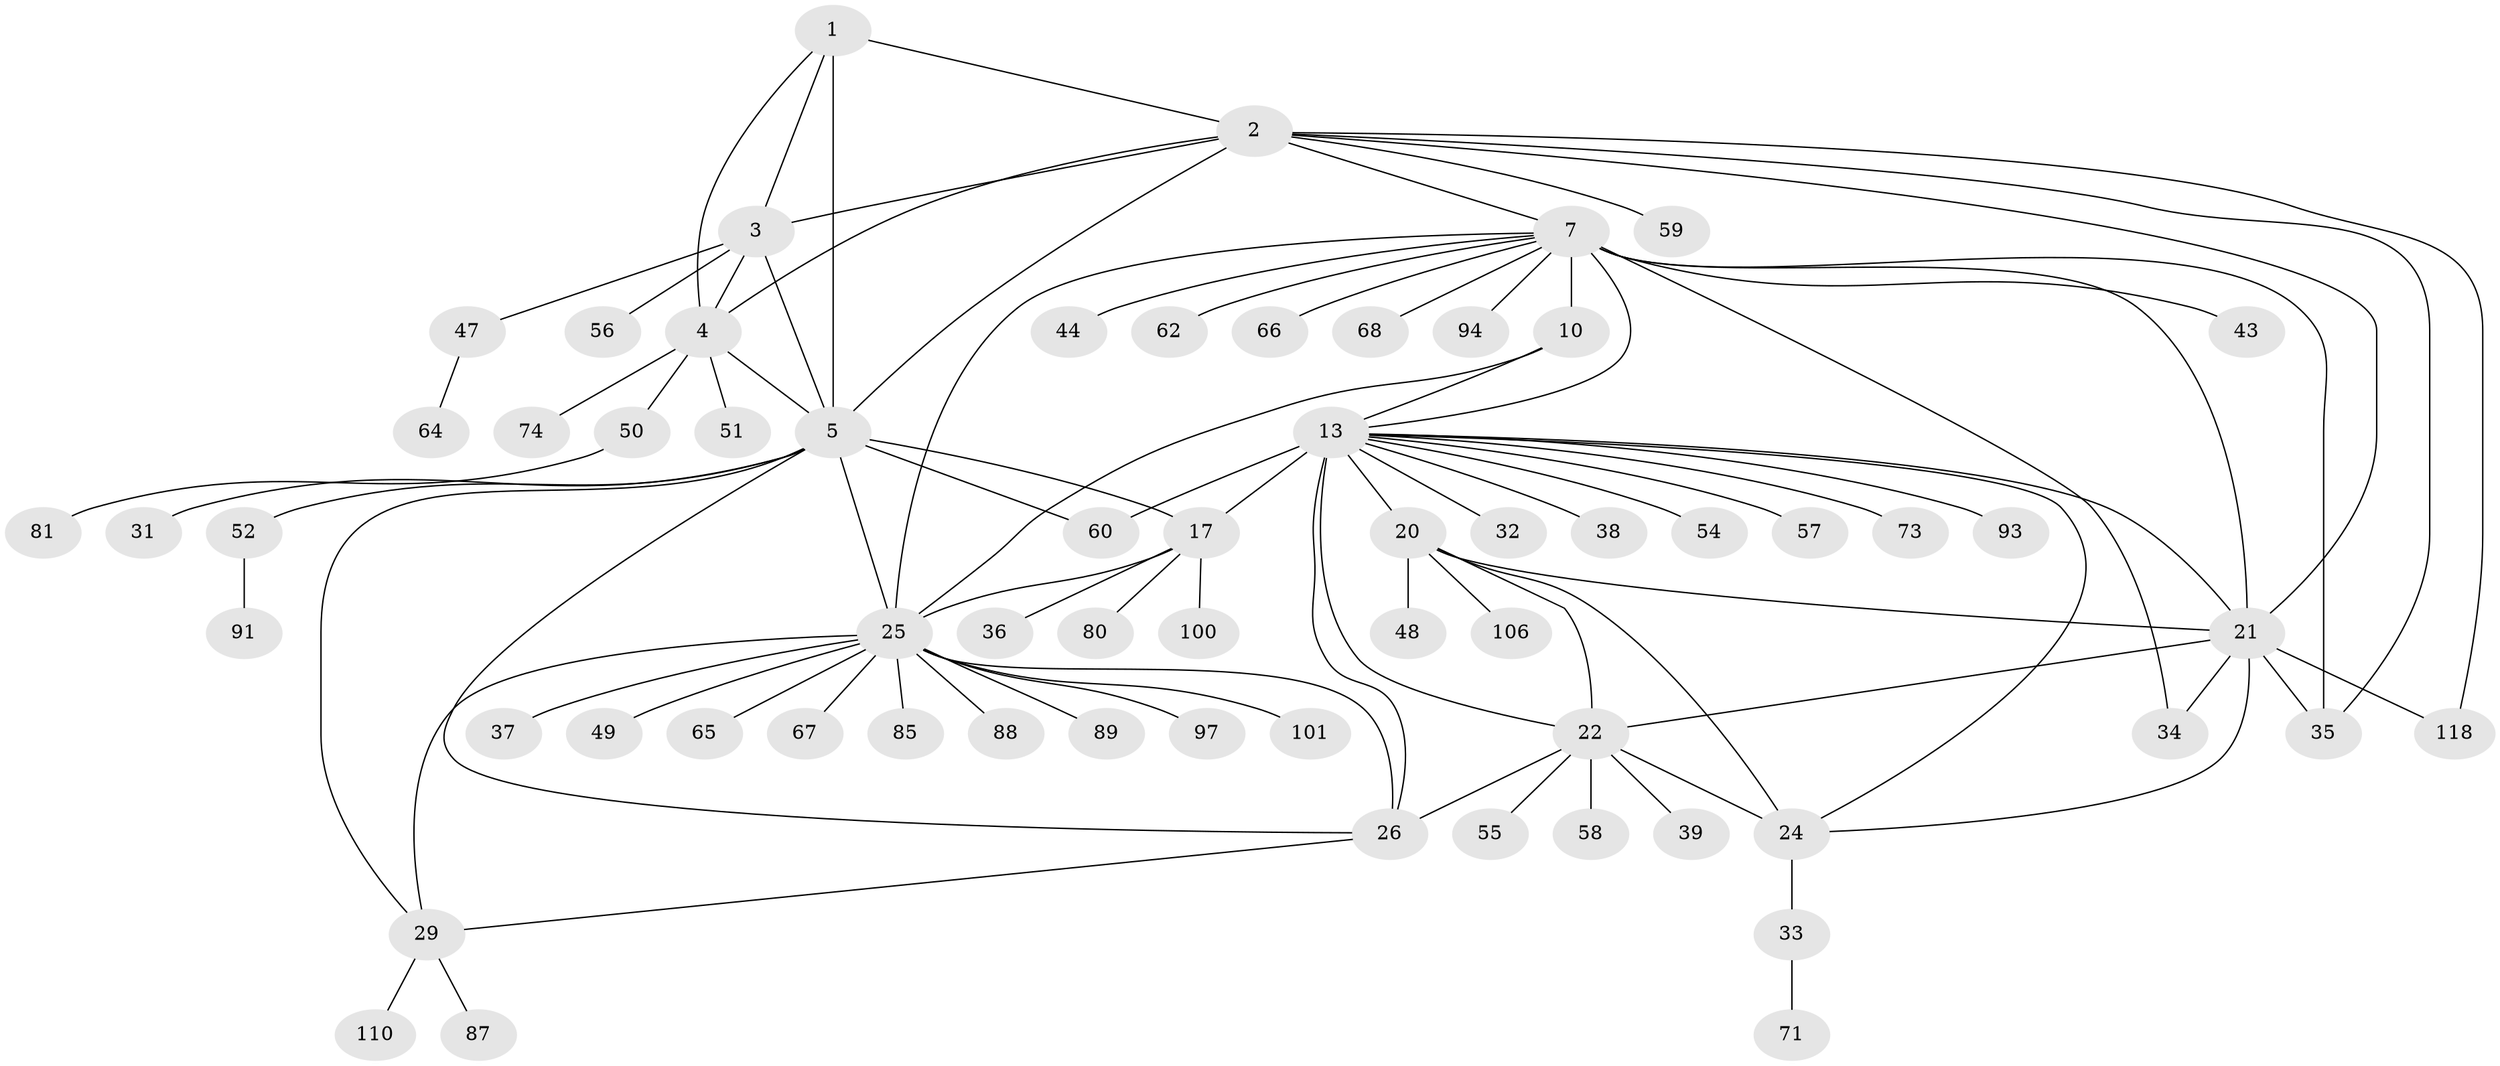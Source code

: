 // original degree distribution, {5: 0.015625, 10: 0.046875, 9: 0.0234375, 8: 0.0390625, 6: 0.0234375, 13: 0.0234375, 11: 0.015625, 7: 0.0390625, 15: 0.0078125, 1: 0.6015625, 2: 0.140625, 3: 0.0234375}
// Generated by graph-tools (version 1.1) at 2025/15/03/09/25 04:15:51]
// undirected, 64 vertices, 92 edges
graph export_dot {
graph [start="1"]
  node [color=gray90,style=filled];
  1;
  2;
  3 [super="+41+82"];
  4;
  5 [super="+27+6"];
  7 [super="+9+113+45+8"];
  10 [super="+12+84+122"];
  13 [super="+14+83+92+99+104+16"];
  17 [super="+69+18+125"];
  20;
  21;
  22 [super="+23"];
  24 [super="+86+70"];
  25 [super="+28"];
  26 [super="+105+127+128"];
  29;
  31;
  32;
  33;
  34 [super="+76"];
  35 [super="+40+46"];
  36;
  37;
  38;
  39;
  43;
  44;
  47;
  48;
  49;
  50;
  51;
  52 [super="+53"];
  54;
  55;
  56;
  57;
  58;
  59;
  60;
  62;
  64 [super="+111"];
  65;
  66;
  67;
  68;
  71;
  73;
  74;
  80;
  81;
  85;
  87;
  88;
  89;
  91;
  93;
  94;
  97;
  100;
  101;
  106;
  110;
  118;
  1 -- 2;
  1 -- 3;
  1 -- 4;
  1 -- 5 [weight=2];
  2 -- 3;
  2 -- 4;
  2 -- 5 [weight=2];
  2 -- 7;
  2 -- 21;
  2 -- 35;
  2 -- 59;
  2 -- 118;
  3 -- 4;
  3 -- 5 [weight=2];
  3 -- 47;
  3 -- 56;
  4 -- 5 [weight=2];
  4 -- 50;
  4 -- 51;
  4 -- 74;
  5 -- 60;
  5 -- 25 [weight=3];
  5 -- 26;
  5 -- 29;
  5 -- 52;
  5 -- 31;
  5 -- 17;
  7 -- 10 [weight=8];
  7 -- 21;
  7 -- 34;
  7 -- 43;
  7 -- 44;
  7 -- 62;
  7 -- 25;
  7 -- 13;
  7 -- 94;
  7 -- 66;
  7 -- 35;
  7 -- 68;
  10 -- 13;
  10 -- 25;
  13 -- 17 [weight=8];
  13 -- 32;
  13 -- 57;
  13 -- 38;
  13 -- 73;
  13 -- 20 [weight=2];
  13 -- 21;
  13 -- 54;
  13 -- 22 [weight=3];
  13 -- 24;
  13 -- 26;
  13 -- 60;
  13 -- 93;
  17 -- 100;
  17 -- 36;
  17 -- 80;
  17 -- 25;
  20 -- 21;
  20 -- 22 [weight=2];
  20 -- 24;
  20 -- 48;
  20 -- 106;
  21 -- 22 [weight=2];
  21 -- 24;
  21 -- 34;
  21 -- 118;
  21 -- 35;
  22 -- 24 [weight=2];
  22 -- 26;
  22 -- 58;
  22 -- 55;
  22 -- 39;
  24 -- 33;
  25 -- 26 [weight=3];
  25 -- 29 [weight=3];
  25 -- 49;
  25 -- 65;
  25 -- 85;
  25 -- 88;
  25 -- 89;
  25 -- 97;
  25 -- 101;
  25 -- 67;
  25 -- 37;
  26 -- 29;
  29 -- 87;
  29 -- 110;
  33 -- 71;
  47 -- 64;
  50 -- 81;
  52 -- 91;
}
